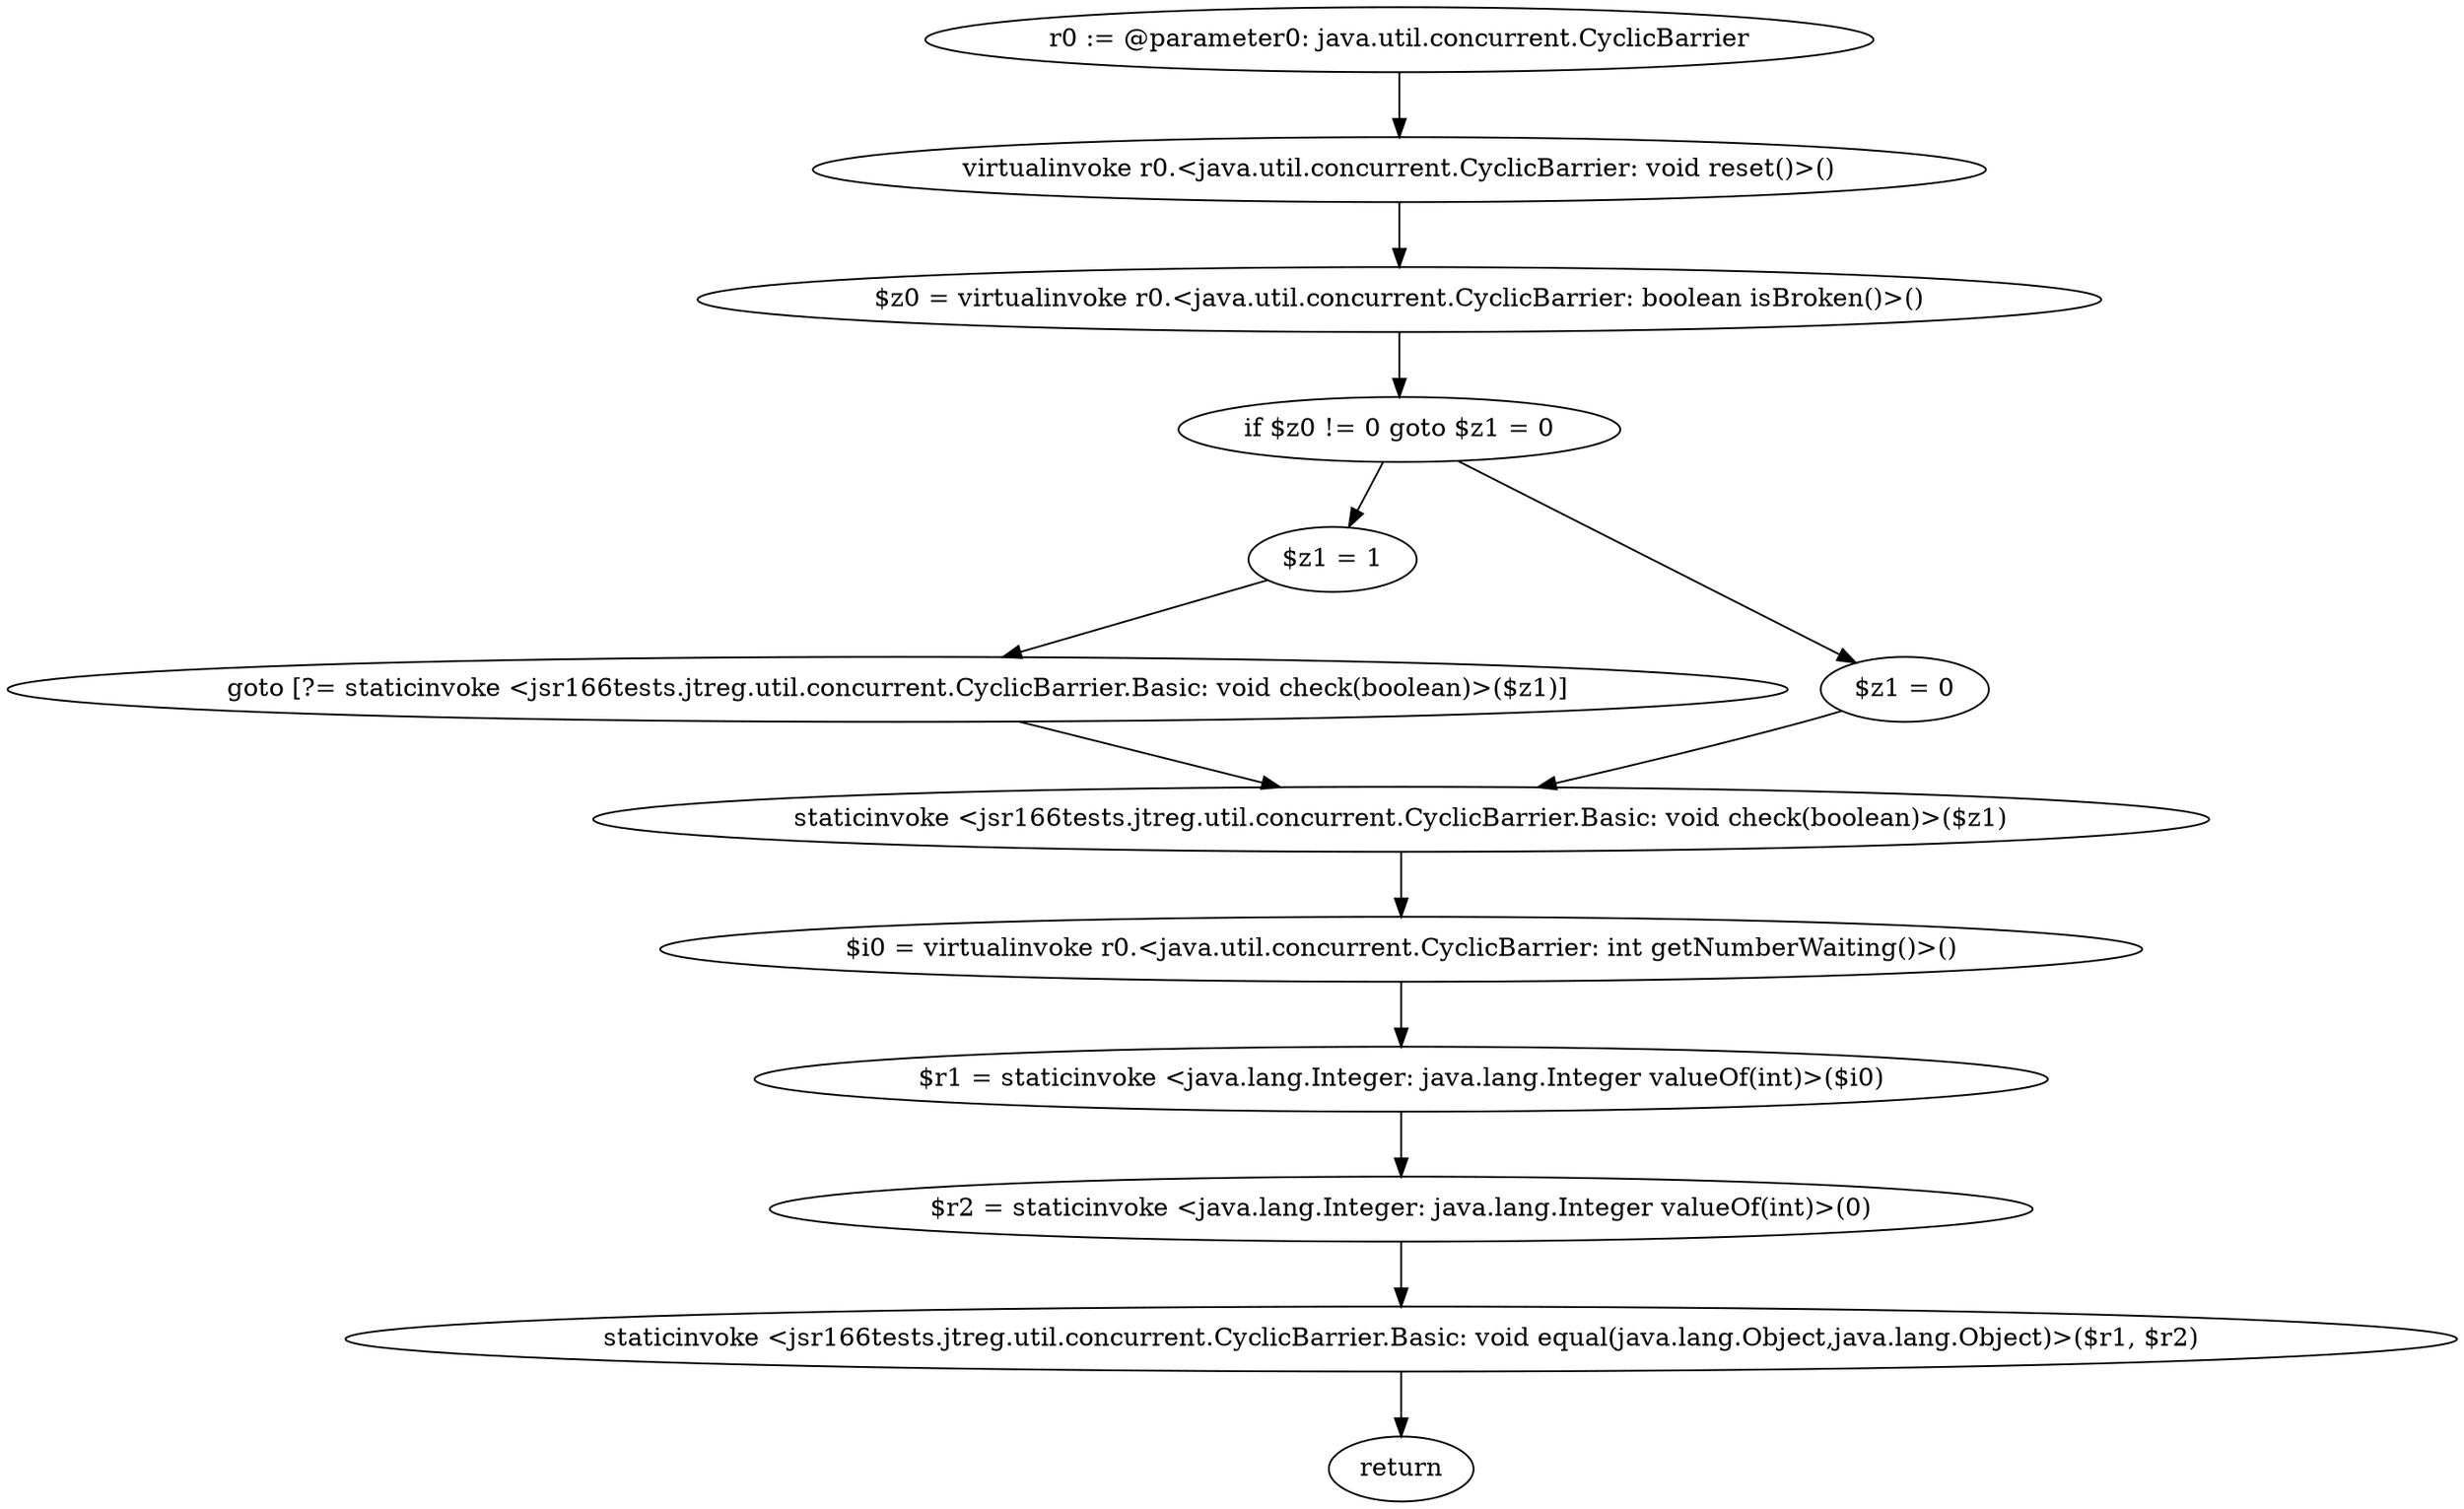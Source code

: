 digraph "unitGraph" {
    "r0 := @parameter0: java.util.concurrent.CyclicBarrier"
    "virtualinvoke r0.<java.util.concurrent.CyclicBarrier: void reset()>()"
    "$z0 = virtualinvoke r0.<java.util.concurrent.CyclicBarrier: boolean isBroken()>()"
    "if $z0 != 0 goto $z1 = 0"
    "$z1 = 1"
    "goto [?= staticinvoke <jsr166tests.jtreg.util.concurrent.CyclicBarrier.Basic: void check(boolean)>($z1)]"
    "$z1 = 0"
    "staticinvoke <jsr166tests.jtreg.util.concurrent.CyclicBarrier.Basic: void check(boolean)>($z1)"
    "$i0 = virtualinvoke r0.<java.util.concurrent.CyclicBarrier: int getNumberWaiting()>()"
    "$r1 = staticinvoke <java.lang.Integer: java.lang.Integer valueOf(int)>($i0)"
    "$r2 = staticinvoke <java.lang.Integer: java.lang.Integer valueOf(int)>(0)"
    "staticinvoke <jsr166tests.jtreg.util.concurrent.CyclicBarrier.Basic: void equal(java.lang.Object,java.lang.Object)>($r1, $r2)"
    "return"
    "r0 := @parameter0: java.util.concurrent.CyclicBarrier"->"virtualinvoke r0.<java.util.concurrent.CyclicBarrier: void reset()>()";
    "virtualinvoke r0.<java.util.concurrent.CyclicBarrier: void reset()>()"->"$z0 = virtualinvoke r0.<java.util.concurrent.CyclicBarrier: boolean isBroken()>()";
    "$z0 = virtualinvoke r0.<java.util.concurrent.CyclicBarrier: boolean isBroken()>()"->"if $z0 != 0 goto $z1 = 0";
    "if $z0 != 0 goto $z1 = 0"->"$z1 = 1";
    "if $z0 != 0 goto $z1 = 0"->"$z1 = 0";
    "$z1 = 1"->"goto [?= staticinvoke <jsr166tests.jtreg.util.concurrent.CyclicBarrier.Basic: void check(boolean)>($z1)]";
    "goto [?= staticinvoke <jsr166tests.jtreg.util.concurrent.CyclicBarrier.Basic: void check(boolean)>($z1)]"->"staticinvoke <jsr166tests.jtreg.util.concurrent.CyclicBarrier.Basic: void check(boolean)>($z1)";
    "$z1 = 0"->"staticinvoke <jsr166tests.jtreg.util.concurrent.CyclicBarrier.Basic: void check(boolean)>($z1)";
    "staticinvoke <jsr166tests.jtreg.util.concurrent.CyclicBarrier.Basic: void check(boolean)>($z1)"->"$i0 = virtualinvoke r0.<java.util.concurrent.CyclicBarrier: int getNumberWaiting()>()";
    "$i0 = virtualinvoke r0.<java.util.concurrent.CyclicBarrier: int getNumberWaiting()>()"->"$r1 = staticinvoke <java.lang.Integer: java.lang.Integer valueOf(int)>($i0)";
    "$r1 = staticinvoke <java.lang.Integer: java.lang.Integer valueOf(int)>($i0)"->"$r2 = staticinvoke <java.lang.Integer: java.lang.Integer valueOf(int)>(0)";
    "$r2 = staticinvoke <java.lang.Integer: java.lang.Integer valueOf(int)>(0)"->"staticinvoke <jsr166tests.jtreg.util.concurrent.CyclicBarrier.Basic: void equal(java.lang.Object,java.lang.Object)>($r1, $r2)";
    "staticinvoke <jsr166tests.jtreg.util.concurrent.CyclicBarrier.Basic: void equal(java.lang.Object,java.lang.Object)>($r1, $r2)"->"return";
}
